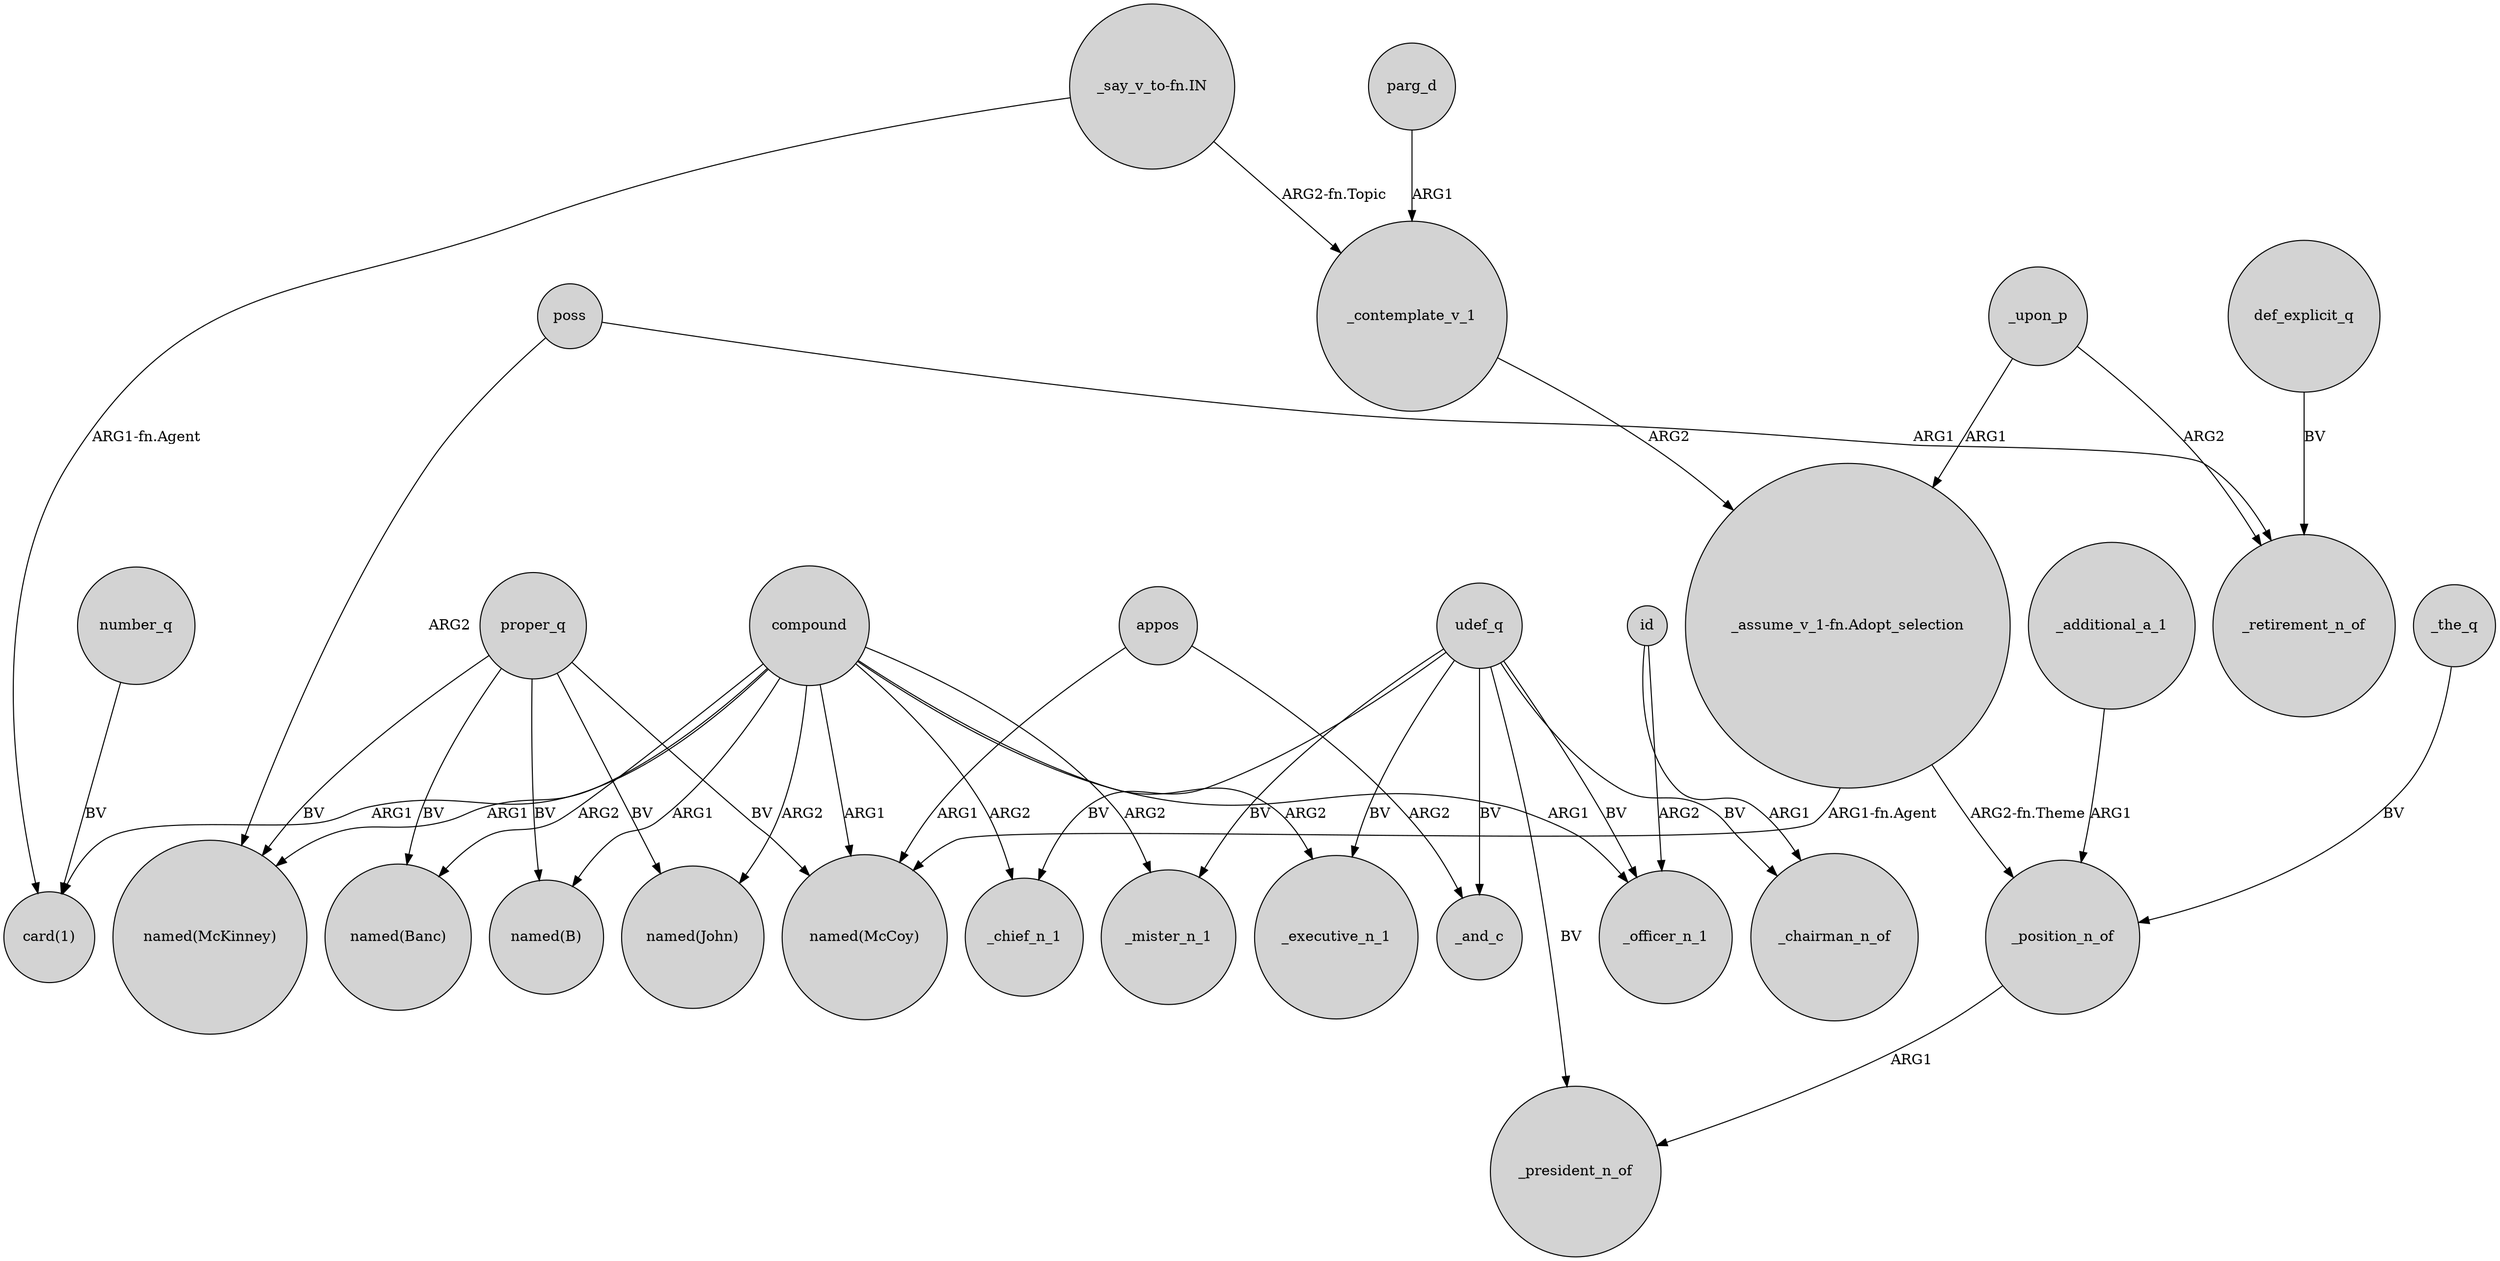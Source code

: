 digraph {
	node [shape=circle style=filled]
	compound -> "named(John)" [label=ARG2]
	proper_q -> "named(Banc)" [label=BV]
	compound -> "named(McCoy)" [label=ARG1]
	udef_q -> _executive_n_1 [label=BV]
	_upon_p -> "_assume_v_1-fn.Adopt_selection" [label=ARG1]
	"_say_v_to-fn.IN" -> "card(1)" [label="ARG1-fn.Agent"]
	compound -> "named(Banc)" [label=ARG2]
	compound -> _mister_n_1 [label=ARG2]
	parg_d -> _contemplate_v_1 [label=ARG1]
	_upon_p -> _retirement_n_of [label=ARG2]
	udef_q -> _mister_n_1 [label=BV]
	_the_q -> _position_n_of [label=BV]
	proper_q -> "named(B)" [label=BV]
	poss -> _retirement_n_of [label=ARG1]
	udef_q -> _chairman_n_of [label=BV]
	compound -> "named(McKinney)" [label=ARG1]
	compound -> _chief_n_1 [label=ARG2]
	compound -> _officer_n_1 [label=ARG1]
	"_assume_v_1-fn.Adopt_selection" -> "named(McCoy)" [label="ARG1-fn.Agent"]
	_additional_a_1 -> _position_n_of [label=ARG1]
	appos -> _and_c [label=ARG2]
	id -> _officer_n_1 [label=ARG2]
	"_say_v_to-fn.IN" -> _contemplate_v_1 [label="ARG2-fn.Topic"]
	udef_q -> _chief_n_1 [label=BV]
	udef_q -> _president_n_of [label=BV]
	proper_q -> "named(McKinney)" [label=BV]
	udef_q -> _officer_n_1 [label=BV]
	appos -> "named(McCoy)" [label=ARG1]
	poss -> "named(McKinney)" [label=ARG2]
	number_q -> "card(1)" [label=BV]
	_contemplate_v_1 -> "_assume_v_1-fn.Adopt_selection" [label=ARG2]
	compound -> "card(1)" [label=ARG1]
	def_explicit_q -> _retirement_n_of [label=BV]
	compound -> "named(B)" [label=ARG1]
	proper_q -> "named(McCoy)" [label=BV]
	"_assume_v_1-fn.Adopt_selection" -> _position_n_of [label="ARG2-fn.Theme"]
	proper_q -> "named(John)" [label=BV]
	udef_q -> _and_c [label=BV]
	id -> _chairman_n_of [label=ARG1]
	compound -> _executive_n_1 [label=ARG2]
	_position_n_of -> _president_n_of [label=ARG1]
}
